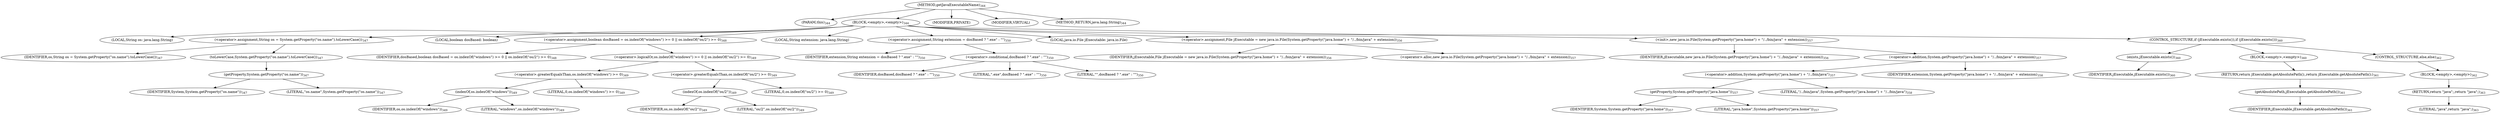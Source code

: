 digraph "getJavaExecutableName" {  
"906" [label = <(METHOD,getJavaExecutableName)<SUB>344</SUB>> ]
"907" [label = <(PARAM,this)<SUB>344</SUB>> ]
"908" [label = <(BLOCK,&lt;empty&gt;,&lt;empty&gt;)<SUB>344</SUB>> ]
"909" [label = <(LOCAL,String os: java.lang.String)> ]
"910" [label = <(&lt;operator&gt;.assignment,String os = System.getProperty(&quot;os.name&quot;).toLowerCase())<SUB>347</SUB>> ]
"911" [label = <(IDENTIFIER,os,String os = System.getProperty(&quot;os.name&quot;).toLowerCase())<SUB>347</SUB>> ]
"912" [label = <(toLowerCase,System.getProperty(&quot;os.name&quot;).toLowerCase())<SUB>347</SUB>> ]
"913" [label = <(getProperty,System.getProperty(&quot;os.name&quot;))<SUB>347</SUB>> ]
"914" [label = <(IDENTIFIER,System,System.getProperty(&quot;os.name&quot;))<SUB>347</SUB>> ]
"915" [label = <(LITERAL,&quot;os.name&quot;,System.getProperty(&quot;os.name&quot;))<SUB>347</SUB>> ]
"916" [label = <(LOCAL,boolean dosBased: boolean)> ]
"917" [label = <(&lt;operator&gt;.assignment,boolean dosBased = os.indexOf(&quot;windows&quot;) &gt;= 0 || os.indexOf(&quot;os/2&quot;) &gt;= 0)<SUB>348</SUB>> ]
"918" [label = <(IDENTIFIER,dosBased,boolean dosBased = os.indexOf(&quot;windows&quot;) &gt;= 0 || os.indexOf(&quot;os/2&quot;) &gt;= 0)<SUB>348</SUB>> ]
"919" [label = <(&lt;operator&gt;.logicalOr,os.indexOf(&quot;windows&quot;) &gt;= 0 || os.indexOf(&quot;os/2&quot;) &gt;= 0)<SUB>349</SUB>> ]
"920" [label = <(&lt;operator&gt;.greaterEqualsThan,os.indexOf(&quot;windows&quot;) &gt;= 0)<SUB>349</SUB>> ]
"921" [label = <(indexOf,os.indexOf(&quot;windows&quot;))<SUB>349</SUB>> ]
"922" [label = <(IDENTIFIER,os,os.indexOf(&quot;windows&quot;))<SUB>349</SUB>> ]
"923" [label = <(LITERAL,&quot;windows&quot;,os.indexOf(&quot;windows&quot;))<SUB>349</SUB>> ]
"924" [label = <(LITERAL,0,os.indexOf(&quot;windows&quot;) &gt;= 0)<SUB>349</SUB>> ]
"925" [label = <(&lt;operator&gt;.greaterEqualsThan,os.indexOf(&quot;os/2&quot;) &gt;= 0)<SUB>349</SUB>> ]
"926" [label = <(indexOf,os.indexOf(&quot;os/2&quot;))<SUB>349</SUB>> ]
"927" [label = <(IDENTIFIER,os,os.indexOf(&quot;os/2&quot;))<SUB>349</SUB>> ]
"928" [label = <(LITERAL,&quot;os/2&quot;,os.indexOf(&quot;os/2&quot;))<SUB>349</SUB>> ]
"929" [label = <(LITERAL,0,os.indexOf(&quot;os/2&quot;) &gt;= 0)<SUB>349</SUB>> ]
"930" [label = <(LOCAL,String extension: java.lang.String)> ]
"931" [label = <(&lt;operator&gt;.assignment,String extension = dosBased ? &quot;.exe&quot; : &quot;&quot;)<SUB>350</SUB>> ]
"932" [label = <(IDENTIFIER,extension,String extension = dosBased ? &quot;.exe&quot; : &quot;&quot;)<SUB>350</SUB>> ]
"933" [label = <(&lt;operator&gt;.conditional,dosBased ? &quot;.exe&quot; : &quot;&quot;)<SUB>350</SUB>> ]
"934" [label = <(IDENTIFIER,dosBased,dosBased ? &quot;.exe&quot; : &quot;&quot;)<SUB>350</SUB>> ]
"935" [label = <(LITERAL,&quot;.exe&quot;,dosBased ? &quot;.exe&quot; : &quot;&quot;)<SUB>350</SUB>> ]
"936" [label = <(LITERAL,&quot;&quot;,dosBased ? &quot;.exe&quot; : &quot;&quot;)<SUB>350</SUB>> ]
"30" [label = <(LOCAL,java.io.File jExecutable: java.io.File)> ]
"937" [label = <(&lt;operator&gt;.assignment,File jExecutable = new java.io.File(System.getProperty(&quot;java.home&quot;) + &quot;/../bin/java&quot; + extension))<SUB>356</SUB>> ]
"938" [label = <(IDENTIFIER,jExecutable,File jExecutable = new java.io.File(System.getProperty(&quot;java.home&quot;) + &quot;/../bin/java&quot; + extension))<SUB>356</SUB>> ]
"939" [label = <(&lt;operator&gt;.alloc,new java.io.File(System.getProperty(&quot;java.home&quot;) + &quot;/../bin/java&quot; + extension))<SUB>357</SUB>> ]
"940" [label = <(&lt;init&gt;,new java.io.File(System.getProperty(&quot;java.home&quot;) + &quot;/../bin/java&quot; + extension))<SUB>357</SUB>> ]
"29" [label = <(IDENTIFIER,jExecutable,new java.io.File(System.getProperty(&quot;java.home&quot;) + &quot;/../bin/java&quot; + extension))<SUB>356</SUB>> ]
"941" [label = <(&lt;operator&gt;.addition,System.getProperty(&quot;java.home&quot;) + &quot;/../bin/java&quot; + extension)<SUB>357</SUB>> ]
"942" [label = <(&lt;operator&gt;.addition,System.getProperty(&quot;java.home&quot;) + &quot;/../bin/java&quot;)<SUB>357</SUB>> ]
"943" [label = <(getProperty,System.getProperty(&quot;java.home&quot;))<SUB>357</SUB>> ]
"944" [label = <(IDENTIFIER,System,System.getProperty(&quot;java.home&quot;))<SUB>357</SUB>> ]
"945" [label = <(LITERAL,&quot;java.home&quot;,System.getProperty(&quot;java.home&quot;))<SUB>357</SUB>> ]
"946" [label = <(LITERAL,&quot;/../bin/java&quot;,System.getProperty(&quot;java.home&quot;) + &quot;/../bin/java&quot;)<SUB>358</SUB>> ]
"947" [label = <(IDENTIFIER,extension,System.getProperty(&quot;java.home&quot;) + &quot;/../bin/java&quot; + extension)<SUB>358</SUB>> ]
"948" [label = <(CONTROL_STRUCTURE,if (jExecutable.exists()),if (jExecutable.exists()))<SUB>360</SUB>> ]
"949" [label = <(exists,jExecutable.exists())<SUB>360</SUB>> ]
"950" [label = <(IDENTIFIER,jExecutable,jExecutable.exists())<SUB>360</SUB>> ]
"951" [label = <(BLOCK,&lt;empty&gt;,&lt;empty&gt;)<SUB>360</SUB>> ]
"952" [label = <(RETURN,return jExecutable.getAbsolutePath();,return jExecutable.getAbsolutePath();)<SUB>361</SUB>> ]
"953" [label = <(getAbsolutePath,jExecutable.getAbsolutePath())<SUB>361</SUB>> ]
"954" [label = <(IDENTIFIER,jExecutable,jExecutable.getAbsolutePath())<SUB>361</SUB>> ]
"955" [label = <(CONTROL_STRUCTURE,else,else)<SUB>362</SUB>> ]
"956" [label = <(BLOCK,&lt;empty&gt;,&lt;empty&gt;)<SUB>362</SUB>> ]
"957" [label = <(RETURN,return &quot;java&quot;;,return &quot;java&quot;;)<SUB>363</SUB>> ]
"958" [label = <(LITERAL,&quot;java&quot;,return &quot;java&quot;;)<SUB>363</SUB>> ]
"959" [label = <(MODIFIER,PRIVATE)> ]
"960" [label = <(MODIFIER,VIRTUAL)> ]
"961" [label = <(METHOD_RETURN,java.lang.String)<SUB>344</SUB>> ]
  "906" -> "907" 
  "906" -> "908" 
  "906" -> "959" 
  "906" -> "960" 
  "906" -> "961" 
  "908" -> "909" 
  "908" -> "910" 
  "908" -> "916" 
  "908" -> "917" 
  "908" -> "930" 
  "908" -> "931" 
  "908" -> "30" 
  "908" -> "937" 
  "908" -> "940" 
  "908" -> "948" 
  "910" -> "911" 
  "910" -> "912" 
  "912" -> "913" 
  "913" -> "914" 
  "913" -> "915" 
  "917" -> "918" 
  "917" -> "919" 
  "919" -> "920" 
  "919" -> "925" 
  "920" -> "921" 
  "920" -> "924" 
  "921" -> "922" 
  "921" -> "923" 
  "925" -> "926" 
  "925" -> "929" 
  "926" -> "927" 
  "926" -> "928" 
  "931" -> "932" 
  "931" -> "933" 
  "933" -> "934" 
  "933" -> "935" 
  "933" -> "936" 
  "937" -> "938" 
  "937" -> "939" 
  "940" -> "29" 
  "940" -> "941" 
  "941" -> "942" 
  "941" -> "947" 
  "942" -> "943" 
  "942" -> "946" 
  "943" -> "944" 
  "943" -> "945" 
  "948" -> "949" 
  "948" -> "951" 
  "948" -> "955" 
  "949" -> "950" 
  "951" -> "952" 
  "952" -> "953" 
  "953" -> "954" 
  "955" -> "956" 
  "956" -> "957" 
  "957" -> "958" 
}
